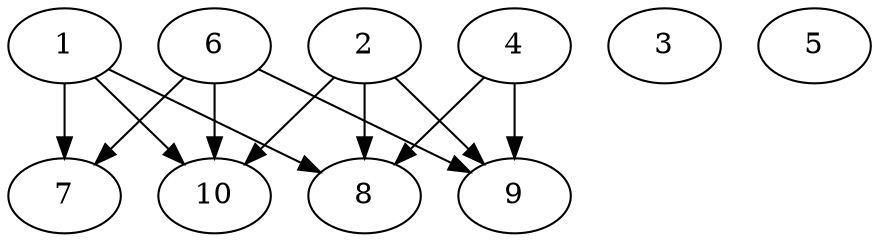 // DAG automatically generated by daggen at Thu Oct  3 13:58:04 2019
// ./daggen --dot -n 10 --ccr 0.5 --fat 0.9 --regular 0.9 --density 0.5 --mindata 5242880 --maxdata 52428800 
digraph G {
  1 [size="17045504", alpha="0.05", expect_size="8522752"] 
  1 -> 7 [size ="8522752"]
  1 -> 8 [size ="8522752"]
  1 -> 10 [size ="8522752"]
  2 [size="79308800", alpha="0.00", expect_size="39654400"] 
  2 -> 8 [size ="39654400"]
  2 -> 9 [size ="39654400"]
  2 -> 10 [size ="39654400"]
  3 [size="42868736", alpha="0.05", expect_size="21434368"] 
  4 [size="28872704", alpha="0.09", expect_size="14436352"] 
  4 -> 8 [size ="14436352"]
  4 -> 9 [size ="14436352"]
  5 [size="31678464", alpha="0.02", expect_size="15839232"] 
  6 [size="59283456", alpha="0.16", expect_size="29641728"] 
  6 -> 7 [size ="29641728"]
  6 -> 9 [size ="29641728"]
  6 -> 10 [size ="29641728"]
  7 [size="59545600", alpha="0.01", expect_size="29772800"] 
  8 [size="68859904", alpha="0.03", expect_size="34429952"] 
  9 [size="20729856", alpha="0.04", expect_size="10364928"] 
  10 [size="52486144", alpha="0.10", expect_size="26243072"] 
}
